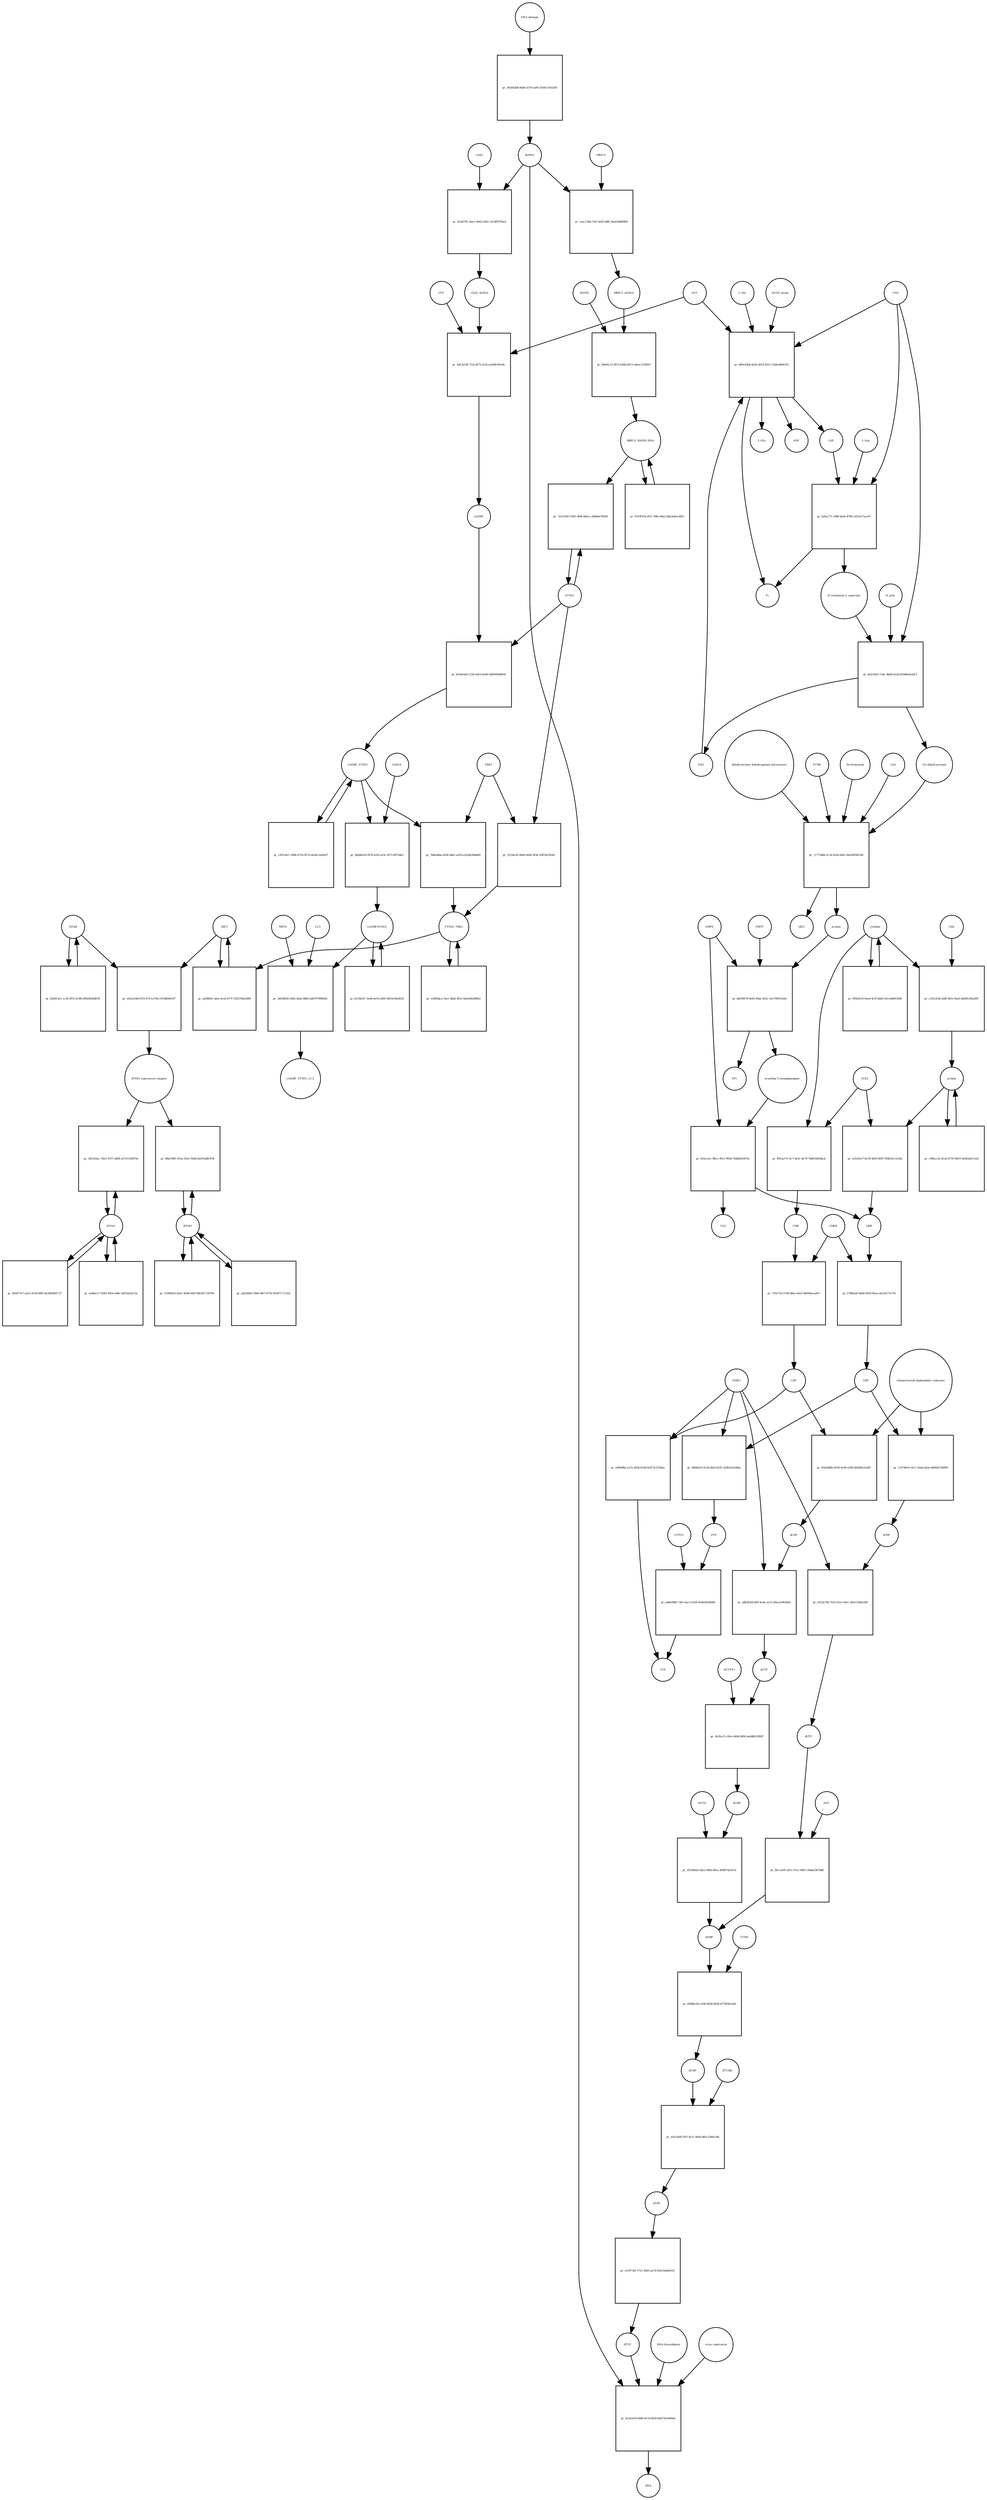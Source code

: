 strict digraph  {
"NF-kB" [annotation="urn_miriam_obo.go_GO%3A0071159", bipartite=0, cls=complex, fontsize=4, label="NF-kB", shape=circle];
"pr_e62a3246-b7f3-4753-a75b-c615bf09e2f7" [annotation="", bipartite=1, cls=process, fontsize=4, label="pr_e62a3246-b7f3-4753-a75b-c615bf09e2f7", shape=square];
"IFNB1 expression complex" [annotation="", bipartite=0, cls=complex, fontsize=4, label="IFNB1 expression complex", shape=circle];
IRF3 [annotation="urn_miriam_hgnc_6118|urn_miriam_uniprot_Q14653|urn_miriam_ensembl_ENSG00000126456|urn_miriam_refseq_NM_001571|urn_miriam_hgnc.symbol_IRF3|urn_miriam_ncbigene_3661", bipartite=0, cls="macromolecule multimer", fontsize=4, label=IRF3, shape=circle];
dCDP [annotation="urn_miriam_obo.chebi_CHEBI%3A28846", bipartite=0, cls="simple chemical", fontsize=4, label=dCDP, shape=circle];
"pr_a8b3b2f8-bff0-4c4e-a27a-d9ac2e803d93" [annotation="", bipartite=1, cls=process, fontsize=4, label="pr_a8b3b2f8-bff0-4c4e-a27a-d9ac2e803d93", shape=square];
dCTP [annotation="urn_miriam_obo.chebi_CHEBI%3A16311", bipartite=0, cls="simple chemical", fontsize=4, label=dCTP, shape=circle];
NME1 [annotation="urn_miriam_uniprot_P15531|urn_miriam_hgnc_7849", bipartite=0, cls=macromolecule, fontsize=4, label=NME1, shape=circle];
uridine [annotation="urn_miriam_obo.chebi_CHEBI%3A16704", bipartite=0, cls="simple chemical", fontsize=4, label=uridine, shape=circle];
"pr_a31e6ce7-bc39-4803-8927-f04b3e1ca5dd" [annotation="", bipartite=1, cls=process, fontsize=4, label="pr_a31e6ce7-bc39-4803-8927-f04b3e1ca5dd", shape=square];
UMP [annotation="urn_miriam_obo.chebi_CHEBI%3A57865", bipartite=0, cls="simple chemical", fontsize=4, label=UMP, shape=circle];
UCK2 [annotation="urn_miriam_uniprot_Q9HA47|urn_miriam_hgnc_HGNC%3A12562", bipartite=0, cls=macromolecule, fontsize=4, label=UCK2, shape=circle];
"orotidine 5'-monophosphate" [annotation="urn_miriam_obo.chebi_CHEBI%3A15842", bipartite=0, cls="simple chemical", fontsize=4, label="orotidine 5'-monophosphate", shape=circle];
"pr_d1fa1aec-88cc-40c5-9926-7bdbfd1b470c" [annotation="", bipartite=1, cls=process, fontsize=4, label="pr_d1fa1aec-88cc-40c5-9926-7bdbfd1b470c", shape=square];
UMPS [annotation="urn_miriam_ncbigene_7372|urn_miriam_refseq_NM_000373|urn_miriam_hgnc.symbol_UMPS|urn_miriam_hgnc_12563|urn_miriam_ensembl_ENSG00000114491|urn_miriam_uniprot_P11172", bipartite=0, cls="macromolecule multimer", fontsize=4, label=UMPS, shape=circle];
CO2 [annotation="urn_miriam_obo.chebi_CHEBI%3A16526", bipartite=0, cls="simple chemical", fontsize=4, label=CO2, shape=circle];
UTP [annotation="urn_miriam_obo.chebi_CHEBI%3A15713", bipartite=0, cls="simple chemical", fontsize=4, label=UTP, shape=circle];
"pr_a4b639b0-7261-4ac3-b108-450fa9038946" [annotation="", bipartite=1, cls=process, fontsize=4, label="pr_a4b639b0-7261-4ac3-b108-450fa9038946", shape=square];
CTP [annotation="urn_miriam_obo.chebi_CHEBI%3A17677", bipartite=0, cls="simple chemical", fontsize=4, label=CTP, shape=circle];
CTPS1 [annotation="urn_miriam_hgnc_HGNC%3A2519|urn_miriam_uniprot_P17812", bipartite=0, cls=macromolecule, fontsize=4, label=CTPS1, shape=circle];
UDP [annotation="urn_miriam_obo.chebi_CHEBI%3A17659", bipartite=0, cls="simple chemical", fontsize=4, label=UDP, shape=circle];
"pr_114740c9-16c7-42ad-ab3e-6d06d27d5f99" [annotation="", bipartite=1, cls=process, fontsize=4, label="pr_114740c9-16c7-42ad-ab3e-6d06d27d5f99", shape=square];
dUDP [annotation="urn_miriam_obo.chebi_CHEBI%3A28850", bipartite=0, cls="simple chemical", fontsize=4, label=dUDP, shape=circle];
"ribonucleoside-diphosphate reductase" [annotation="urn_miriam_brenda_1.17.4.1|urn_miriam_obo.go_GO%3A0005971", bipartite=0, cls=complex, fontsize=4, label="ribonucleoside-diphosphate reductase", shape=circle];
IFNB1 [annotation="urn_miriam_ensembl_ENSG00000171855|urn_miriam_hgnc.symbol_IFNB1|urn_miriam_hgnc_5434|urn_miriam_uniprot_P01574|urn_miriam_refseq_NM_002176|urn_miriam_ncbigene_3456", bipartite=0, cls=macromolecule, fontsize=4, label=IFNB1, shape=circle];
"pr_f8bc5981-67aa-42a1-926b-6a010a8b763f" [annotation="", bipartite=1, cls=process, fontsize=4, label="pr_f8bc5981-67aa-42a1-926b-6a010a8b763f", shape=square];
"pr_f740b5af-b4d6-4918-95aa-efe24277e75e" [annotation="", bipartite=1, cls=process, fontsize=4, label="pr_f740b5af-b4d6-4918-95aa-efe24277e75e", shape=square];
CMPK [annotation="urn_miriam_uniprot_P30085|urn_miriam_hgnc_HGNC%3A18170", bipartite=0, cls=macromolecule, fontsize=4, label=CMPK, shape=circle];
"cGAMP-STING" [annotation="", bipartite=0, cls=complex, fontsize=4, label="cGAMP-STING", shape=circle];
"pr_b1cfbe47-3e4d-4e10-a06f-6d53e59e823d" [annotation="", bipartite=1, cls=process, fontsize=4, label="pr_b1cfbe47-3e4d-4e10-a06f-6d53e59e823d", shape=square];
IFNA1 [annotation="urn_miriam_hgnc.symbol_IFNA1|urn_miriam_ncbigene_3439|urn_miriam_refseq_NM_024013|urn_miriam_uniprot_P01562|urn_miriam_hgnc_5417|urn_miriam_ensembl_ENSG00000197919", bipartite=0, cls=macromolecule, fontsize=4, label=IFNA1, shape=circle];
"pr_5d1e63ac-10e5-4707-ab66-a37e1330670e" [annotation="", bipartite=1, cls=process, fontsize=4, label="pr_5d1e63ac-10e5-4707-ab66-a37e1330670e", shape=square];
"pr_c96bcc2a-8cad-4735-88c0-6a9b2a67ceb1" [annotation="", bipartite=1, cls=process, fontsize=4, label="pr_c96bcc2a-8cad-4735-88c0-6a9b2a67ceb1", shape=square];
CDP [annotation="urn_miriam_obo.chebi_CHEBI%3A17239", bipartite=0, cls="simple chemical", fontsize=4, label=CDP, shape=circle];
"pr_05d2dd6b-8558-4c00-a589-8d3f60e1ed47" [annotation="", bipartite=1, cls=process, fontsize=4, label="pr_05d2dd6b-8558-4c00-a589-8d3f60e1ed47", shape=square];
"pr_e6f94f6a-e37e-455b-b108-b5473c2236aa" [annotation="", bipartite=1, cls=process, fontsize=4, label="pr_e6f94f6a-e37e-455b-b108-b5473c2236aa", shape=square];
dTDP [annotation="urn_miriam_obo.chebi_CHEBI%3A18075", bipartite=0, cls="simple chemical", fontsize=4, label=dTDP, shape=circle];
"pr_e105736f-3721-40b5-aa76-6e0c9eb0e010" [annotation="", bipartite=1, cls=process, fontsize=4, label="pr_e105736f-3721-40b5-aa76-6e0c9eb0e010", shape=square];
dTTP [annotation="urn_miriam_obo.chebi_CHEBI%3A18077", bipartite=0, cls="simple chemical", fontsize=4, label=dTTP, shape=circle];
CMP [annotation="urn_miriam_obo.chebi_CHEBI%3A17361", bipartite=0, cls="simple chemical", fontsize=4, label=CMP, shape=circle];
"pr_71fa73cf-f149-4b6c-b5e5-6b60faeca0e7" [annotation="", bipartite=1, cls=process, fontsize=4, label="pr_71fa73cf-f149-4b6c-b5e5-6b60faeca0e7", shape=square];
dUMP [annotation="urn_miriam_obo.chebi_CHEBI%3A17622", bipartite=0, cls="simple chemical", fontsize=4, label=dUMP, shape=circle];
"pr_8388bc0b-c438-4828-8439-ef75ff4d1a40" [annotation="", bipartite=1, cls=process, fontsize=4, label="pr_8388bc0b-c438-4828-8439-ef75ff4d1a40", shape=square];
dTMP [annotation="urn_miriam_obo.chebi_CHEBI%3A17013", bipartite=0, cls="simple chemical", fontsize=4, label=dTMP, shape=circle];
TYMS [annotation="urn_miriam_uniprot_P04818|urn_miriam_hgnc_HGNC%3A12441", bipartite=0, cls=macromolecule, fontsize=4, label=TYMS, shape=circle];
dsDNA [annotation="urn_miriam_obo.chebi_CHEBI%3A75909", bipartite=0, cls="simple chemical", fontsize=4, label=dsDNA, shape=circle];
"pr_fe3a5039-684b-4c19-8630-60d73ee90bbd" [annotation="", bipartite=1, cls=process, fontsize=4, label="pr_fe3a5039-684b-4c19-8630-60d73ee90bbd", shape=square];
DNA [annotation="", bipartite=0, cls="nucleic acid feature", fontsize=4, label=DNA, shape=circle];
"DNA biosynthesis" [annotation="urn_miriam_obo.go_GO%3A0071897", bipartite=0, cls=phenotype, fontsize=4, label="DNA biosynthesis", shape=circle];
"virus replication" [annotation="urn_miriam_obo.go_GO%3A0019079", bipartite=0, cls=phenotype, fontsize=4, label="virus replication", shape=circle];
MRE11_RAD50_DNA [annotation="", bipartite=0, cls=complex, fontsize=4, label=MRE11_RAD50_DNA, shape=circle];
"pr_9310f254-a97c-49fe-84a2-bbe3e4ea3822" [annotation="", bipartite=1, cls=process, fontsize=4, label="pr_9310f254-a97c-49fe-84a2-bbe3e4ea3822", shape=square];
"pr_4fc8ce7c-f42e-444b-9d56-be9d80128fd7" [annotation="", bipartite=1, cls=process, fontsize=4, label="pr_4fc8ce7c-f42e-444b-9d56-be9d80128fd7", shape=square];
dCMP [annotation="urn_miriam_obo.chebi_CHEBI%3A15918", bipartite=0, cls="simple chemical", fontsize=4, label=dCMP, shape=circle];
DCTPP1 [annotation="urn_miriam_uniprot_Q9H773|urn_miriam_hgnc_HGNC%3A28777", bipartite=0, cls=macromolecule, fontsize=4, label=DCTPP1, shape=circle];
"pr_ad228d1f-590e-4f67-873e-9428717112b1" [annotation="", bipartite=1, cls=process, fontsize=4, label="pr_ad228d1f-590e-4f67-873e-9428717112b1", shape=square];
"pr_53306623-a83c-4e9b-b42f-68e26172d794" [annotation="", bipartite=1, cls=process, fontsize=4, label="pr_53306623-a83c-4e9b-b42f-68e26172d794", shape=square];
ATP [annotation="urn_miriam_obo.chebi_CHEBI%3A15422", bipartite=0, cls="simple chemical", fontsize=4, label=ATP, shape=circle];
"pr_0d13a1f8-725a-4f75-af16-e2e08c09c6fc" [annotation="", bipartite=1, cls=process, fontsize=4, label="pr_0d13a1f8-725a-4f75-af16-e2e08c09c6fc", shape=square];
GTP [annotation="urn_miriam_obo.chebi_CHEBI%3A15996", bipartite=0, cls="simple chemical", fontsize=4, label=GTP, shape=circle];
cGAMP [annotation="urn_miriam_obo.chebi_CHEBI%3A75947", bipartite=0, cls="simple chemical", fontsize=4, label=cGAMP, shape=circle];
cGAS_dsDNA [annotation=urn_miriam_pubmed_28363908, bipartite=0, cls=complex, fontsize=4, label=cGAS_dsDNA, shape=circle];
cytidine [annotation="urn_miriam_obo.chebi_CHEBI%3A17562", bipartite=0, cls="simple chemical", fontsize=4, label=cytidine, shape=circle];
"pr_ff9ca274-1fc7-4e2c-8e79-7bd01b65dbcb" [annotation="", bipartite=1, cls=process, fontsize=4, label="pr_ff9ca274-1fc7-4e2c-8e79-7bd01b65dbcb", shape=square];
"pr_6918e5a6-1336-4d53-be94-64f993b89b50" [annotation="", bipartite=1, cls=process, fontsize=4, label="pr_6918e5a6-1336-4d53-be94-64f993b89b50", shape=square];
STING [annotation=urn_miriam_uniprot_Q86WV6, bipartite=0, cls="macromolecule multimer", fontsize=4, label=STING, shape=circle];
cGAMP_STING [annotation="urn_miriam_obo.go_GO%3A1990231", bipartite=0, cls=complex, fontsize=4, label=cGAMP_STING, shape=circle];
"L-Gln" [annotation="urn_miriam_obo.chebi_CHEBI%3A18050", bipartite=0, cls="simple chemical", fontsize=4, label="L-Gln", shape=circle];
"pr_d60c43bd-4c83-4054-8211-52dfed894323" [annotation="", bipartite=1, cls=process, fontsize=4, label="pr_d60c43bd-4c83-4054-8211-52dfed894323", shape=square];
CAP [annotation="urn_miriam_obo.chebi_CHEBI%3A17672", bipartite=0, cls="simple chemical", fontsize=4, label=CAP, shape=circle];
CAD [annotation="urn_miriam_refseq_NM_001306079|urn_miriam_hgnc_1424|urn_miriam_hgnc.symbol_CAD|urn_miriam_uniprot_P27708|urn_miriam_ncbigene_790|urn_miriam_ensembl_ENSG00000084774", bipartite=0, cls=macromolecule, fontsize=4, label=CAD, shape=circle];
HCO3_minus [annotation="urn_miriam_obo.chebi_CHEBI%3A17544", bipartite=0, cls="simple chemical", fontsize=4, label=HCO3_minus, shape=circle];
H2O [annotation="urn_miriam_obo.chebi_CHEBI%3A15377", bipartite=0, cls="simple chemical", fontsize=4, label=H2O, shape=circle];
"L-Glu" [annotation="urn_miriam_obo.chebi_CHEBI%3A16015", bipartite=0, cls="simple chemical", fontsize=4, label="L-Glu", shape=circle];
ADP [annotation="urn_miriam_obo.chebi_CHEBI%3A16761", bipartite=0, cls="simple chemical", fontsize=4, label=ADP, shape=circle];
Pi [annotation="urn_miriam_obo.chebi_CHEBI%3A18367", bipartite=0, cls="simple chemical", fontsize=4, label=Pi, shape=circle];
"pr_8fb8e5cf-6c3b-4bf3-b141-345b1bc838ae" [annotation="", bipartite=1, cls=process, fontsize=4, label="pr_8fb8e5cf-6c3b-4bf3-b141-345b1bc838ae", shape=square];
"N-carbamoyl-L-aspartate" [annotation="urn_miriam_obo.chebi_CHEBI%3A32814", bipartite=0, cls="simple chemical", fontsize=4, label="N-carbamoyl-L-aspartate", shape=circle];
"pr_8a3c82f3-7a4c-4bd6-b12d-619d8c6e5dc1" [annotation="", bipartite=1, cls=process, fontsize=4, label="pr_8a3c82f3-7a4c-4bd6-b12d-619d8c6e5dc1", shape=square];
"(S)-dihydroorotate" [annotation="urn_miriam_obo.chebi_CHEBI%3A30864", bipartite=0, cls="simple chemical", fontsize=4, label="(S)-dihydroorotate", shape=circle];
H_plus [annotation="urn_miriam_obo.chebi_CHEBI%3A15378", bipartite=0, cls="simple chemical", fontsize=4, label=H_plus, shape=circle];
"pr_d20d13e1-cc3b-4f12-bc88-e89245d44b76" [annotation="", bipartite=1, cls=process, fontsize=4, label="pr_d20d13e1-cc3b-4f12-bc88-e89245d44b76", shape=square];
"pr_eedface7-0289-43f4-a04b-1db7ab1fa72a" [annotation="", bipartite=1, cls=process, fontsize=4, label="pr_eedface7-0289-43f4-a04b-1db7ab1fa72a", shape=square];
TBK1 [annotation="urn_miriam_hgnc.symbol_TBK1|urn_miriam_ensembl_ENSG00000183735|urn_miriam_uniprot_Q9UHD2|urn_miriam_refseq_NM_013254|urn_miriam_hgnc_11584|urn_miriam_ncbigene_29110", bipartite=0, cls=macromolecule, fontsize=4, label=TBK1, shape=circle];
"pr_788ed4be-d556-466c-ad7d-a242be4bb869" [annotation="", bipartite=1, cls=process, fontsize=4, label="pr_788ed4be-d556-466c-ad7d-a242be4bb869", shape=square];
STING_TBK1 [annotation=urn_miriam_pubmed_30842653, bipartite=0, cls=complex, fontsize=4, label=STING_TBK1, shape=circle];
"pr_7a52cb87-0391-4b9f-8d5a-c3b8b4a70b58" [annotation="", bipartite=1, cls=process, fontsize=4, label="pr_7a52cb87-0391-4b9f-8d5a-c3b8b4a70b58", shape=square];
"pr_402473c7-a5a3-47ed-89f2-8e29b9491727" [annotation="", bipartite=1, cls=process, fontsize=4, label="pr_402473c7-a5a3-47ed-89f2-8e29b9491727", shape=square];
"pr_bc6d37fc-8ea1-4042-b381-c9c4ff8785a3" [annotation="", bipartite=1, cls=process, fontsize=4, label="pr_bc6d37fc-8ea1-4042-b381-c9c4ff8785a3", shape=square];
cGAS [annotation="urn_miriam_ensembl_ENSG00000164430|urn_miriam_hgnc_21367|urn_miriam_ncbigene_115004|urn_miriam_uniprot_Q8N884|urn_miriam_hgnc.symbol_CGAS|urn_miriam_refseq_NM_138441", bipartite=0, cls=macromolecule, fontsize=4, label=cGAS, shape=circle];
"pr_e2904dca-5aec-4bd2-8f1e-beb4281d69b3" [annotation="", bipartite=1, cls=process, fontsize=4, label="pr_e2904dca-5aec-4bd2-8f1e-beb4281d69b3", shape=square];
orotate [annotation="urn_miriam_obo.chebi_CHEBI%3A30839", bipartite=0, cls="simple chemical", fontsize=4, label=orotate, shape=circle];
"pr_bb595f7d-0e65-49ae-b53c-5ec708353e0a" [annotation="", bipartite=1, cls=process, fontsize=4, label="pr_bb595f7d-0e65-49ae-b53c-5ec708353e0a", shape=square];
PRPP [annotation="urn_miriam_obo.chebi_CHEBI%3A17111", bipartite=0, cls="simple chemical", fontsize=4, label=PRPP, shape=circle];
PPi [annotation="urn_miriam_obo.chebi_CHEBI%3A18361", bipartite=0, cls="simple chemical", fontsize=4, label=PPi, shape=circle];
"pr_f95b3e10-6ea4-4c5f-bde0-02ce64093268" [annotation="", bipartite=1, cls=process, fontsize=4, label="pr_f95b3e10-6ea4-4c5f-bde0-02ce64093268", shape=square];
"pr_aaf9bf4c-defa-4ca4-b77f-102270da269b" [annotation="", bipartite=1, cls=process, fontsize=4, label="pr_aaf9bf4c-defa-4ca4-b77f-102270da269b", shape=square];
"pr_c81034c1-589b-4716-9570-de28c1afd2d7" [annotation="", bipartite=1, cls=process, fontsize=4, label="pr_c81034c1-589b-4716-9570-de28c1afd2d7", shape=square];
RAD50 [annotation="urn_miriam_ncbigene_10111|urn_miriam_refseq_NM_005732|urn_miriam_uniprot_Q92878|urn_miriam_hgnc.symbol_RAD50|urn_miriam_ensembl_ENSG00000113522|urn_miriam_hgnc_9816", bipartite=0, cls="macromolecule multimer", fontsize=4, label=RAD50, shape=circle];
"pr_fb0e6c12-0f53-4288-a613-cdeec1250f29" [annotation="", bipartite=1, cls=process, fontsize=4, label="pr_fb0e6c12-0f53-4288-a613-cdeec1250f29", shape=square];
MRE11_dsDNA [annotation="urn_miriam_obo.go_GO%3A0003690", bipartite=0, cls=complex, fontsize=4, label=MRE11_dsDNA, shape=circle];
"pr_7c772dbb-5c14-4256-b961-60e50936f140" [annotation="", bipartite=1, cls=process, fontsize=4, label="pr_7c772dbb-5c14-4256-b961-60e50936f140", shape=square];
"dihydroorotate dehydrogenase holoenzyme" [annotation="urn_miriam_ncbigene_1723|urn_miriam_hgnc_HGNC%3A2867|urn_miriam_hgnc.symbol_DHODH", bipartite=0, cls="simple chemical", fontsize=4, label="dihydroorotate dehydrogenase holoenzyme", shape=circle];
P1788 [annotation=urn_miriam_pubmed_31740051, bipartite=0, cls="simple chemical", fontsize=4, label=P1788, shape=circle];
Teriflunomide [annotation=urn_miriam_drugbank_DB08880, bipartite=0, cls="simple chemical", fontsize=4, label=Teriflunomide, shape=circle];
CoQ [annotation="urn_miriam_obo.chebi_CHEBI%3A16389", bipartite=0, cls="simple chemical", fontsize=4, label=CoQ, shape=circle];
QH2 [annotation="urn_miriam_obo.chebi_CHEBI%3A17976", bipartite=0, cls="simple chemical", fontsize=4, label=QH2, shape=circle];
"pr_0153a700-7e55-41a1-941c-d831320be2d9" [annotation="", bipartite=1, cls=process, fontsize=4, label="pr_0153a700-7e55-41a1-941c-d831320be2d9", shape=square];
dUTP [annotation="urn_miriam_obo.chebi_CHEBI%3A17625", bipartite=0, cls="simple chemical", fontsize=4, label=dUTP, shape=circle];
"pr_c333cb3b-ed4f-4651-8ea0-da8912842d91" [annotation="", bipartite=1, cls=process, fontsize=4, label="pr_c333cb3b-ed4f-4651-8ea0-da8912842d91", shape=square];
CDA [annotation="urn_miriam_uniprot_P32320|urn_miriam_ncbigene_978|urn_miriam_refseq_NM_001785|urn_miriam_ensembl_ENSG00000158825|urn_miriam_hgnc.symbol_CDA|urn_miriam_hgnc_1712", bipartite=0, cls=macromolecule, fontsize=4, label=CDA, shape=circle];
"pr_f8cce205-af51-47a1-90f0-c3ba82367bd8" [annotation="", bipartite=1, cls=process, fontsize=4, label="pr_f8cce205-af51-47a1-90f0-c3ba82367bd8", shape=square];
DUT [annotation="urn_miriam_hgnc_HGNC%3A3078|urn_miriam_uniprot_P33316", bipartite=0, cls=macromolecule, fontsize=4, label=DUT, shape=circle];
"pr_3603f826-2045-4b2a-86b5-a8d797896943" [annotation="", bipartite=1, cls=process, fontsize=4, label="pr_3603f826-2045-4b2a-86b5-a8d797896943", shape=square];
LC3 [annotation="", bipartite=0, cls=macromolecule, fontsize=4, label=LC3, shape=circle];
cGAMP_STING_LC3 [annotation="", bipartite=0, cls=complex, fontsize=4, label=cGAMP_STING_LC3, shape=circle];
WIPI2 [annotation="urn_miriam_refseq_NM_015610|urn_miriam_hgnc_32225|urn_miriam_hgnc.symbol_WIPI2|urn_miriam_ensembl_ENSG00000157954|urn_miriam_ncbigene_26100|urn_miriam_uniprot_Q9Y4P8", bipartite=0, cls=macromolecule, fontsize=4, label=WIPI2, shape=circle];
"pr_fa6ac77c-04f8-4ede-8766-c853a17ace47" [annotation="", bipartite=1, cls=process, fontsize=4, label="pr_fa6ac77c-04f8-4ede-8766-c853a17ace47", shape=square];
"L-Asp" [annotation="urn_miriam_obo.chebi_CHEBI%3A29991", bipartite=0, cls="simple chemical", fontsize=4, label="L-Asp", shape=circle];
"pr_ceac15b4-7d1f-4d5f-bd6f-3ba43db6f860" [annotation="", bipartite=1, cls=process, fontsize=4, label="pr_ceac15b4-7d1f-4d5f-bd6f-3ba43db6f860", shape=square];
MRE11 [annotation="urn_miriam_hgnc.symbol_MRE11|urn_miriam_ncbigene_4361|urn_miriam_uniprot_P49959|urn_miriam_ensembl_ENSG00000020922|urn_miriam_refseq_NM_005591|urn_miriam_hgnc_7230", bipartite=0, cls="macromolecule multimer", fontsize=4, label=MRE11, shape=circle];
"pr_93e1af6f-f107-4a7c-bfe8-d85c23b0ced6" [annotation="", bipartite=1, cls=process, fontsize=4, label="pr_93e1af6f-f107-4a7c-bfe8-d85c23b0ced6", shape=square];
dTYMK [annotation="urn_miriam_uniprot_P23919|urn_miriam_hgnc_HGNC%3A3061", bipartite=0, cls=macromolecule, fontsize=4, label=dTYMK, shape=circle];
"pr_46bde916-0f76-4292-ac9c-f07118f744e2" [annotation="", bipartite=1, cls=process, fontsize=4, label="pr_46bde916-0f76-4292-ac9c-f07118f744e2", shape=square];
SAR1A [annotation="urn_miriam_uniprot_Q9NR31|urn_miriam_ensembl_ENSG00000079332|urn_miriam_hgnc_10534|urn_miriam_hgnc.symbol_SAR1A|urn_miriam_refseq_NM_001142648|urn_miriam_ncbigene_56681", bipartite=0, cls=macromolecule, fontsize=4, label=SAR1A, shape=circle];
"pr_1f234a35-89d0-409e-9f36-55ff34cf92b5" [annotation="", bipartite=1, cls=process, fontsize=4, label="pr_1f234a35-89d0-409e-9f36-55ff34cf92b5", shape=square];
"pr_3b3e82bb-9ab6-4378-aa95-1b50c101b245" [annotation="", bipartite=1, cls=process, fontsize=4, label="pr_3b3e82bb-9ab6-4378-aa95-1b50c101b245", shape=square];
"DNA damage" [annotation="", bipartite=0, cls=phenotype, fontsize=4, label="DNA damage", shape=circle];
"pr_d5544ba9-5be3-4883-84ca-499ff74a5014" [annotation="", bipartite=1, cls=process, fontsize=4, label="pr_d5544ba9-5be3-4883-84ca-499ff74a5014", shape=square];
DCTD [annotation="urn_miriam_uniprot_P32321|urn_miriam_hgnc_HGNC%3A2710", bipartite=0, cls=macromolecule, fontsize=4, label=DCTD, shape=circle];
"NF-kB" -> "pr_e62a3246-b7f3-4753-a75b-c615bf09e2f7"  [annotation="", interaction_type=consumption];
"NF-kB" -> "pr_d20d13e1-cc3b-4f12-bc88-e89245d44b76"  [annotation="", interaction_type=consumption];
"pr_e62a3246-b7f3-4753-a75b-c615bf09e2f7" -> "IFNB1 expression complex"  [annotation="", interaction_type=production];
"IFNB1 expression complex" -> "pr_f8bc5981-67aa-42a1-926b-6a010a8b763f"  [annotation=urn_miriam_pubmed_20610653, interaction_type=stimulation];
"IFNB1 expression complex" -> "pr_5d1e63ac-10e5-4707-ab66-a37e1330670e"  [annotation=urn_miriam_pubmed_16979567, interaction_type=stimulation];
IRF3 -> "pr_e62a3246-b7f3-4753-a75b-c615bf09e2f7"  [annotation="", interaction_type=consumption];
IRF3 -> "pr_aaf9bf4c-defa-4ca4-b77f-102270da269b"  [annotation="", interaction_type=consumption];
dCDP -> "pr_a8b3b2f8-bff0-4c4e-a27a-d9ac2e803d93"  [annotation="", interaction_type=consumption];
"pr_a8b3b2f8-bff0-4c4e-a27a-d9ac2e803d93" -> dCTP  [annotation="", interaction_type=production];
dCTP -> "pr_4fc8ce7c-f42e-444b-9d56-be9d80128fd7"  [annotation="", interaction_type=consumption];
NME1 -> "pr_a8b3b2f8-bff0-4c4e-a27a-d9ac2e803d93"  [annotation=urn_miriam_pubmed_17827303, interaction_type=catalysis];
NME1 -> "pr_e6f94f6a-e37e-455b-b108-b5473c2236aa"  [annotation=urn_miriam_pubmed_28458037, interaction_type=catalysis];
NME1 -> "pr_8fb8e5cf-6c3b-4bf3-b141-345b1bc838ae"  [annotation=urn_miriam_pubmed_28458037, interaction_type=catalysis];
NME1 -> "pr_0153a700-7e55-41a1-941c-d831320be2d9"  [annotation=urn_miriam_pubmed_17827303, interaction_type=catalysis];
uridine -> "pr_a31e6ce7-bc39-4803-8927-f04b3e1ca5dd"  [annotation="", interaction_type=consumption];
uridine -> "pr_c96bcc2a-8cad-4735-88c0-6a9b2a67ceb1"  [annotation="", interaction_type=consumption];
"pr_a31e6ce7-bc39-4803-8927-f04b3e1ca5dd" -> UMP  [annotation="", interaction_type=production];
UMP -> "pr_f740b5af-b4d6-4918-95aa-efe24277e75e"  [annotation="", interaction_type=consumption];
UCK2 -> "pr_a31e6ce7-bc39-4803-8927-f04b3e1ca5dd"  [annotation=urn_miriam_pubmed_15130468, interaction_type=catalysis];
UCK2 -> "pr_ff9ca274-1fc7-4e2c-8e79-7bd01b65dbcb"  [annotation=urn_miriam_pubmed_15130468, interaction_type=catalysis];
"orotidine 5'-monophosphate" -> "pr_d1fa1aec-88cc-40c5-9926-7bdbfd1b470c"  [annotation="", interaction_type=consumption];
"pr_d1fa1aec-88cc-40c5-9926-7bdbfd1b470c" -> UMP  [annotation="", interaction_type=production];
"pr_d1fa1aec-88cc-40c5-9926-7bdbfd1b470c" -> CO2  [annotation="", interaction_type=production];
UMPS -> "pr_d1fa1aec-88cc-40c5-9926-7bdbfd1b470c"  [annotation=urn_miriam_reactome_REACT_1698, interaction_type=catalysis];
UMPS -> "pr_bb595f7d-0e65-49ae-b53c-5ec708353e0a"  [annotation=urn_miriam_reactome_REACT_1698, interaction_type=catalysis];
UTP -> "pr_a4b639b0-7261-4ac3-b108-450fa9038946"  [annotation="", interaction_type=consumption];
"pr_a4b639b0-7261-4ac3-b108-450fa9038946" -> CTP  [annotation="", interaction_type=production];
CTPS1 -> "pr_a4b639b0-7261-4ac3-b108-450fa9038946"  [annotation=urn_miriam_pubmed_5411547, interaction_type=catalysis];
UDP -> "pr_114740c9-16c7-42ad-ab3e-6d06d27d5f99"  [annotation="", interaction_type=consumption];
UDP -> "pr_8fb8e5cf-6c3b-4bf3-b141-345b1bc838ae"  [annotation="", interaction_type=consumption];
"pr_114740c9-16c7-42ad-ab3e-6d06d27d5f99" -> dUDP  [annotation="", interaction_type=production];
dUDP -> "pr_0153a700-7e55-41a1-941c-d831320be2d9"  [annotation="", interaction_type=consumption];
"ribonucleoside-diphosphate reductase" -> "pr_114740c9-16c7-42ad-ab3e-6d06d27d5f99"  [annotation=urn_miriam_pubmed_24809024, interaction_type=catalysis];
"ribonucleoside-diphosphate reductase" -> "pr_05d2dd6b-8558-4c00-a589-8d3f60e1ed47"  [annotation=urn_miriam_pubmed_24809024, interaction_type=catalysis];
IFNB1 -> "pr_f8bc5981-67aa-42a1-926b-6a010a8b763f"  [annotation="", interaction_type=consumption];
IFNB1 -> "pr_ad228d1f-590e-4f67-873e-9428717112b1"  [annotation="", interaction_type=consumption];
IFNB1 -> "pr_53306623-a83c-4e9b-b42f-68e26172d794"  [annotation="", interaction_type=consumption];
"pr_f8bc5981-67aa-42a1-926b-6a010a8b763f" -> IFNB1  [annotation="", interaction_type=production];
"pr_f740b5af-b4d6-4918-95aa-efe24277e75e" -> UDP  [annotation="", interaction_type=production];
CMPK -> "pr_f740b5af-b4d6-4918-95aa-efe24277e75e"  [annotation=urn_miriam_pubmed_10462544, interaction_type=catalysis];
CMPK -> "pr_71fa73cf-f149-4b6c-b5e5-6b60faeca0e7"  [annotation=urn_miriam_pubmed_10462544, interaction_type=catalysis];
"cGAMP-STING" -> "pr_b1cfbe47-3e4d-4e10-a06f-6d53e59e823d"  [annotation="", interaction_type=consumption];
"cGAMP-STING" -> "pr_3603f826-2045-4b2a-86b5-a8d797896943"  [annotation="", interaction_type=consumption];
"pr_b1cfbe47-3e4d-4e10-a06f-6d53e59e823d" -> "cGAMP-STING"  [annotation="", interaction_type=production];
IFNA1 -> "pr_5d1e63ac-10e5-4707-ab66-a37e1330670e"  [annotation="", interaction_type=consumption];
IFNA1 -> "pr_eedface7-0289-43f4-a04b-1db7ab1fa72a"  [annotation="", interaction_type=consumption];
IFNA1 -> "pr_402473c7-a5a3-47ed-89f2-8e29b9491727"  [annotation="", interaction_type=consumption];
"pr_5d1e63ac-10e5-4707-ab66-a37e1330670e" -> IFNA1  [annotation="", interaction_type=production];
"pr_c96bcc2a-8cad-4735-88c0-6a9b2a67ceb1" -> uridine  [annotation="", interaction_type=production];
CDP -> "pr_05d2dd6b-8558-4c00-a589-8d3f60e1ed47"  [annotation="", interaction_type=consumption];
CDP -> "pr_e6f94f6a-e37e-455b-b108-b5473c2236aa"  [annotation="", interaction_type=consumption];
"pr_05d2dd6b-8558-4c00-a589-8d3f60e1ed47" -> dCDP  [annotation="", interaction_type=production];
"pr_e6f94f6a-e37e-455b-b108-b5473c2236aa" -> CTP  [annotation="", interaction_type=production];
dTDP -> "pr_e105736f-3721-40b5-aa76-6e0c9eb0e010"  [annotation="", interaction_type=consumption];
"pr_e105736f-3721-40b5-aa76-6e0c9eb0e010" -> dTTP  [annotation="", interaction_type=production];
dTTP -> "pr_fe3a5039-684b-4c19-8630-60d73ee90bbd"  [annotation="", interaction_type=consumption];
CMP -> "pr_71fa73cf-f149-4b6c-b5e5-6b60faeca0e7"  [annotation="", interaction_type=consumption];
"pr_71fa73cf-f149-4b6c-b5e5-6b60faeca0e7" -> CDP  [annotation="", interaction_type=production];
dUMP -> "pr_8388bc0b-c438-4828-8439-ef75ff4d1a40"  [annotation="", interaction_type=consumption];
"pr_8388bc0b-c438-4828-8439-ef75ff4d1a40" -> dTMP  [annotation="", interaction_type=production];
dTMP -> "pr_93e1af6f-f107-4a7c-bfe8-d85c23b0ced6"  [annotation="", interaction_type=consumption];
TYMS -> "pr_8388bc0b-c438-4828-8439-ef75ff4d1a40"  [annotation=urn_miriam_pubmed_3099389, interaction_type=catalysis];
dsDNA -> "pr_fe3a5039-684b-4c19-8630-60d73ee90bbd"  [annotation="", interaction_type=consumption];
dsDNA -> "pr_bc6d37fc-8ea1-4042-b381-c9c4ff8785a3"  [annotation="", interaction_type=consumption];
dsDNA -> "pr_ceac15b4-7d1f-4d5f-bd6f-3ba43db6f860"  [annotation="", interaction_type=consumption];
"pr_fe3a5039-684b-4c19-8630-60d73ee90bbd" -> DNA  [annotation="", interaction_type=production];
"DNA biosynthesis" -> "pr_fe3a5039-684b-4c19-8630-60d73ee90bbd"  [annotation="", interaction_type=catalysis];
"virus replication" -> "pr_fe3a5039-684b-4c19-8630-60d73ee90bbd"  [annotation="", interaction_type=inhibition];
MRE11_RAD50_DNA -> "pr_9310f254-a97c-49fe-84a2-bbe3e4ea3822"  [annotation="", interaction_type=consumption];
MRE11_RAD50_DNA -> "pr_7a52cb87-0391-4b9f-8d5a-c3b8b4a70b58"  [annotation=urn_miriam_pubmed_23388631, interaction_type=catalysis];
"pr_9310f254-a97c-49fe-84a2-bbe3e4ea3822" -> MRE11_RAD50_DNA  [annotation="", interaction_type=production];
"pr_4fc8ce7c-f42e-444b-9d56-be9d80128fd7" -> dCMP  [annotation="", interaction_type=production];
dCMP -> "pr_d5544ba9-5be3-4883-84ca-499ff74a5014"  [annotation="", interaction_type=consumption];
DCTPP1 -> "pr_4fc8ce7c-f42e-444b-9d56-be9d80128fd7"  [annotation=urn_miriam_pubmed_13788541, interaction_type=catalysis];
"pr_ad228d1f-590e-4f67-873e-9428717112b1" -> IFNB1  [annotation="", interaction_type=production];
"pr_53306623-a83c-4e9b-b42f-68e26172d794" -> IFNB1  [annotation="", interaction_type=production];
ATP -> "pr_0d13a1f8-725a-4f75-af16-e2e08c09c6fc"  [annotation="", interaction_type=consumption];
ATP -> "pr_d60c43bd-4c83-4054-8211-52dfed894323"  [annotation="", interaction_type=consumption];
"pr_0d13a1f8-725a-4f75-af16-e2e08c09c6fc" -> cGAMP  [annotation="", interaction_type=production];
GTP -> "pr_0d13a1f8-725a-4f75-af16-e2e08c09c6fc"  [annotation="", interaction_type=consumption];
cGAMP -> "pr_6918e5a6-1336-4d53-be94-64f993b89b50"  [annotation="", interaction_type=consumption];
cGAS_dsDNA -> "pr_0d13a1f8-725a-4f75-af16-e2e08c09c6fc"  [annotation=urn_miriam_pubmed_29622565, interaction_type=catalysis];
cytidine -> "pr_ff9ca274-1fc7-4e2c-8e79-7bd01b65dbcb"  [annotation="", interaction_type=consumption];
cytidine -> "pr_f95b3e10-6ea4-4c5f-bde0-02ce64093268"  [annotation="", interaction_type=consumption];
cytidine -> "pr_c333cb3b-ed4f-4651-8ea0-da8912842d91"  [annotation="", interaction_type=consumption];
"pr_ff9ca274-1fc7-4e2c-8e79-7bd01b65dbcb" -> CMP  [annotation="", interaction_type=production];
"pr_6918e5a6-1336-4d53-be94-64f993b89b50" -> cGAMP_STING  [annotation="", interaction_type=production];
STING -> "pr_6918e5a6-1336-4d53-be94-64f993b89b50"  [annotation="", interaction_type=consumption];
STING -> "pr_7a52cb87-0391-4b9f-8d5a-c3b8b4a70b58"  [annotation="", interaction_type=consumption];
STING -> "pr_1f234a35-89d0-409e-9f36-55ff34cf92b5"  [annotation="", interaction_type=consumption];
cGAMP_STING -> "pr_788ed4be-d556-466c-ad7d-a242be4bb869"  [annotation="", interaction_type=consumption];
cGAMP_STING -> "pr_c81034c1-589b-4716-9570-de28c1afd2d7"  [annotation="", interaction_type=consumption];
cGAMP_STING -> "pr_46bde916-0f76-4292-ac9c-f07118f744e2"  [annotation="", interaction_type=consumption];
"L-Gln" -> "pr_d60c43bd-4c83-4054-8211-52dfed894323"  [annotation="", interaction_type=consumption];
"pr_d60c43bd-4c83-4054-8211-52dfed894323" -> CAP  [annotation="", interaction_type=production];
"pr_d60c43bd-4c83-4054-8211-52dfed894323" -> "L-Glu"  [annotation="", interaction_type=production];
"pr_d60c43bd-4c83-4054-8211-52dfed894323" -> ADP  [annotation="", interaction_type=production];
"pr_d60c43bd-4c83-4054-8211-52dfed894323" -> Pi  [annotation="", interaction_type=production];
CAP -> "pr_fa6ac77c-04f8-4ede-8766-c853a17ace47"  [annotation="", interaction_type=consumption];
CAD -> "pr_d60c43bd-4c83-4054-8211-52dfed894323"  [annotation=urn_miriam_reactome_REACT_73577, interaction_type=catalysis];
CAD -> "pr_8a3c82f3-7a4c-4bd6-b12d-619d8c6e5dc1"  [annotation=urn_miriam_reactome_REACT_1698, interaction_type=catalysis];
CAD -> "pr_fa6ac77c-04f8-4ede-8766-c853a17ace47"  [annotation=urn_miriam_reactome_REACT_1698, interaction_type=catalysis];
HCO3_minus -> "pr_d60c43bd-4c83-4054-8211-52dfed894323"  [annotation="", interaction_type=consumption];
H2O -> "pr_d60c43bd-4c83-4054-8211-52dfed894323"  [annotation="", interaction_type=consumption];
"pr_8fb8e5cf-6c3b-4bf3-b141-345b1bc838ae" -> UTP  [annotation="", interaction_type=production];
"N-carbamoyl-L-aspartate" -> "pr_8a3c82f3-7a4c-4bd6-b12d-619d8c6e5dc1"  [annotation="", interaction_type=consumption];
"pr_8a3c82f3-7a4c-4bd6-b12d-619d8c6e5dc1" -> "(S)-dihydroorotate"  [annotation="", interaction_type=production];
"pr_8a3c82f3-7a4c-4bd6-b12d-619d8c6e5dc1" -> H2O  [annotation="", interaction_type=production];
"(S)-dihydroorotate" -> "pr_7c772dbb-5c14-4256-b961-60e50936f140"  [annotation="", interaction_type=consumption];
H_plus -> "pr_8a3c82f3-7a4c-4bd6-b12d-619d8c6e5dc1"  [annotation="", interaction_type=consumption];
"pr_d20d13e1-cc3b-4f12-bc88-e89245d44b76" -> "NF-kB"  [annotation="", interaction_type=production];
"pr_eedface7-0289-43f4-a04b-1db7ab1fa72a" -> IFNA1  [annotation="", interaction_type=production];
TBK1 -> "pr_788ed4be-d556-466c-ad7d-a242be4bb869"  [annotation="", interaction_type=consumption];
TBK1 -> "pr_1f234a35-89d0-409e-9f36-55ff34cf92b5"  [annotation="", interaction_type=consumption];
"pr_788ed4be-d556-466c-ad7d-a242be4bb869" -> STING_TBK1  [annotation="", interaction_type=production];
STING_TBK1 -> "pr_e2904dca-5aec-4bd2-8f1e-beb4281d69b3"  [annotation="", interaction_type=consumption];
STING_TBK1 -> "pr_aaf9bf4c-defa-4ca4-b77f-102270da269b"  [annotation="urn_miriam_pubmed_22394562|urn_miriam_pubmed_25636800", interaction_type=catalysis];
"pr_7a52cb87-0391-4b9f-8d5a-c3b8b4a70b58" -> STING  [annotation="", interaction_type=production];
"pr_402473c7-a5a3-47ed-89f2-8e29b9491727" -> IFNA1  [annotation="", interaction_type=production];
"pr_bc6d37fc-8ea1-4042-b381-c9c4ff8785a3" -> cGAS_dsDNA  [annotation="", interaction_type=production];
cGAS -> "pr_bc6d37fc-8ea1-4042-b381-c9c4ff8785a3"  [annotation="", interaction_type=consumption];
"pr_e2904dca-5aec-4bd2-8f1e-beb4281d69b3" -> STING_TBK1  [annotation="", interaction_type=production];
orotate -> "pr_bb595f7d-0e65-49ae-b53c-5ec708353e0a"  [annotation="", interaction_type=consumption];
"pr_bb595f7d-0e65-49ae-b53c-5ec708353e0a" -> "orotidine 5'-monophosphate"  [annotation="", interaction_type=production];
"pr_bb595f7d-0e65-49ae-b53c-5ec708353e0a" -> PPi  [annotation="", interaction_type=production];
PRPP -> "pr_bb595f7d-0e65-49ae-b53c-5ec708353e0a"  [annotation="", interaction_type=consumption];
"pr_f95b3e10-6ea4-4c5f-bde0-02ce64093268" -> cytidine  [annotation="", interaction_type=production];
"pr_aaf9bf4c-defa-4ca4-b77f-102270da269b" -> IRF3  [annotation="", interaction_type=production];
"pr_c81034c1-589b-4716-9570-de28c1afd2d7" -> cGAMP_STING  [annotation="", interaction_type=production];
RAD50 -> "pr_fb0e6c12-0f53-4288-a613-cdeec1250f29"  [annotation="", interaction_type=consumption];
"pr_fb0e6c12-0f53-4288-a613-cdeec1250f29" -> MRE11_RAD50_DNA  [annotation="", interaction_type=production];
MRE11_dsDNA -> "pr_fb0e6c12-0f53-4288-a613-cdeec1250f29"  [annotation="", interaction_type=consumption];
"pr_7c772dbb-5c14-4256-b961-60e50936f140" -> orotate  [annotation="", interaction_type=production];
"pr_7c772dbb-5c14-4256-b961-60e50936f140" -> QH2  [annotation="", interaction_type=production];
"dihydroorotate dehydrogenase holoenzyme" -> "pr_7c772dbb-5c14-4256-b961-60e50936f140"  [annotation="urn_miriam_reactome_REACT_1698|urn_miriam_doi_10.1101%2F2020.03.11.983056", interaction_type=catalysis];
P1788 -> "pr_7c772dbb-5c14-4256-b961-60e50936f140"  [annotation="urn_miriam_reactome_REACT_1698|urn_miriam_doi_10.1101%2F2020.03.11.983056", interaction_type=inhibition];
Teriflunomide -> "pr_7c772dbb-5c14-4256-b961-60e50936f140"  [annotation="urn_miriam_reactome_REACT_1698|urn_miriam_doi_10.1101%2F2020.03.11.983056", interaction_type=inhibition];
CoQ -> "pr_7c772dbb-5c14-4256-b961-60e50936f140"  [annotation="", interaction_type=consumption];
"pr_0153a700-7e55-41a1-941c-d831320be2d9" -> dUTP  [annotation="", interaction_type=production];
dUTP -> "pr_f8cce205-af51-47a1-90f0-c3ba82367bd8"  [annotation="", interaction_type=consumption];
"pr_c333cb3b-ed4f-4651-8ea0-da8912842d91" -> uridine  [annotation="", interaction_type=production];
CDA -> "pr_c333cb3b-ed4f-4651-8ea0-da8912842d91"  [annotation="urn_miriam_pubmed_7923172|urn_miriam_pubmed_15689149", interaction_type=catalysis];
"pr_f8cce205-af51-47a1-90f0-c3ba82367bd8" -> dUMP  [annotation="", interaction_type=production];
DUT -> "pr_f8cce205-af51-47a1-90f0-c3ba82367bd8"  [annotation=urn_miriam_pubmed_18837522, interaction_type=catalysis];
"pr_3603f826-2045-4b2a-86b5-a8d797896943" -> cGAMP_STING_LC3  [annotation="", interaction_type=production];
LC3 -> "pr_3603f826-2045-4b2a-86b5-a8d797896943"  [annotation="", interaction_type=consumption];
WIPI2 -> "pr_3603f826-2045-4b2a-86b5-a8d797896943"  [annotation=urn_miriam_pubmed_30842662, interaction_type=catalysis];
"pr_fa6ac77c-04f8-4ede-8766-c853a17ace47" -> "N-carbamoyl-L-aspartate"  [annotation="", interaction_type=production];
"pr_fa6ac77c-04f8-4ede-8766-c853a17ace47" -> Pi  [annotation="", interaction_type=production];
"L-Asp" -> "pr_fa6ac77c-04f8-4ede-8766-c853a17ace47"  [annotation="", interaction_type=consumption];
"pr_ceac15b4-7d1f-4d5f-bd6f-3ba43db6f860" -> MRE11_dsDNA  [annotation="", interaction_type=production];
MRE11 -> "pr_ceac15b4-7d1f-4d5f-bd6f-3ba43db6f860"  [annotation="", interaction_type=consumption];
"pr_93e1af6f-f107-4a7c-bfe8-d85c23b0ced6" -> dTDP  [annotation="", interaction_type=production];
dTYMK -> "pr_93e1af6f-f107-4a7c-bfe8-d85c23b0ced6"  [annotation=urn_miriam_pubmed_8024690, interaction_type=catalysis];
"pr_46bde916-0f76-4292-ac9c-f07118f744e2" -> "cGAMP-STING"  [annotation="", interaction_type=production];
SAR1A -> "pr_46bde916-0f76-4292-ac9c-f07118f744e2"  [annotation="urn_miriam_doi_10.1038%2Fs41586-019-1006-9", interaction_type=catalysis];
"pr_1f234a35-89d0-409e-9f36-55ff34cf92b5" -> STING_TBK1  [annotation="", interaction_type=production];
"pr_3b3e82bb-9ab6-4378-aa95-1b50c101b245" -> dsDNA  [annotation="", interaction_type=production];
"DNA damage" -> "pr_3b3e82bb-9ab6-4378-aa95-1b50c101b245"  [annotation="urn_miriam_doi_10.1016%2Fj.ejmech.2019.111855", interaction_type=stimulation];
"pr_d5544ba9-5be3-4883-84ca-499ff74a5014" -> dUMP  [annotation="", interaction_type=production];
DCTD -> "pr_d5544ba9-5be3-4883-84ca-499ff74a5014"  [annotation="urn_miriam_doi_10.1074%2Fjbc.M114.617720", interaction_type=catalysis];
}
